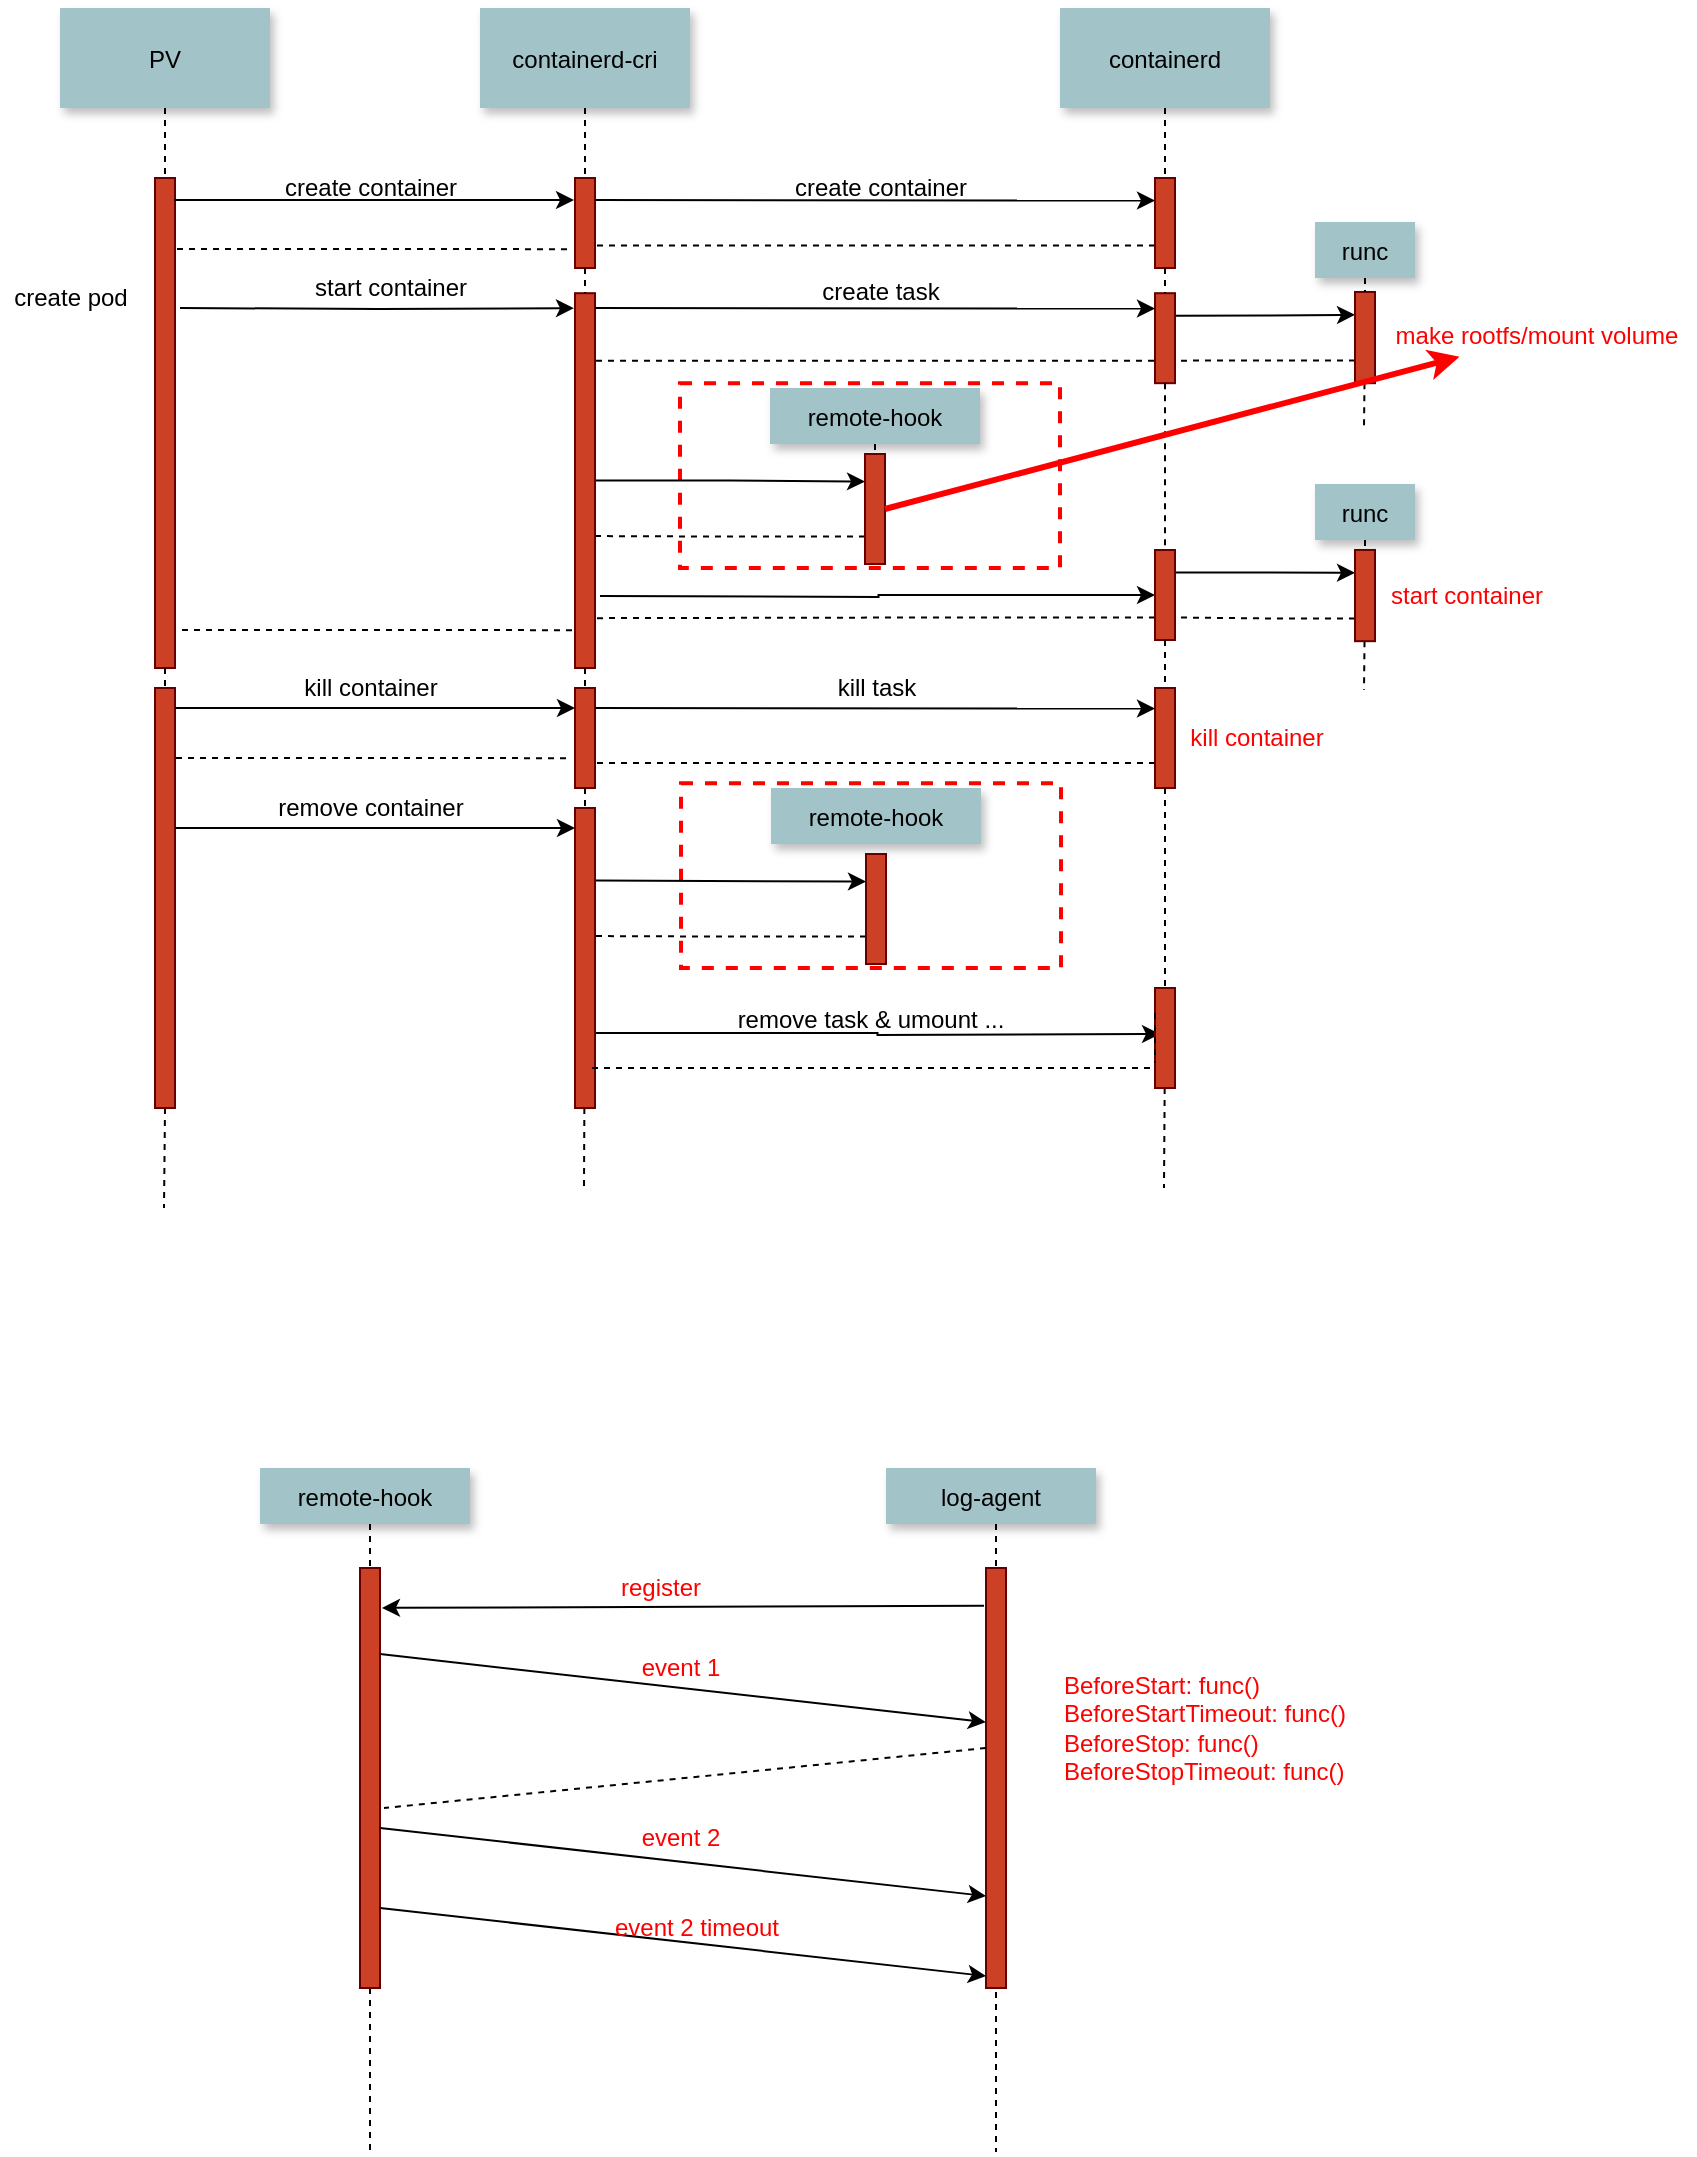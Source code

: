 <mxfile version="21.5.2" type="github">
  <diagram name="Page-1" id="9361dd3d-8414-5efd-6122-117bd74ce7a7">
    <mxGraphModel dx="2442" dy="712" grid="1" gridSize="10" guides="1" tooltips="1" connect="1" arrows="1" fold="1" page="0" pageScale="1.5" pageWidth="826" pageHeight="1169" background="none" math="0" shadow="0">
      <root>
        <mxCell id="0" />
        <mxCell id="1" parent="0" />
        <mxCell id="5K_5IWAIzV8KHntNPYIy-159" value="" style="rounded=0;whiteSpace=wrap;html=1;fontColor=#FF0000;dashed=1;strokeWidth=2;strokeColor=#FF0000;" parent="1" vertex="1">
          <mxGeometry x="-500" y="257.59" width="190" height="92.41" as="geometry" />
        </mxCell>
        <mxCell id="5K_5IWAIzV8KHntNPYIy-89" value="PV" style="shadow=1;fillColor=#A2C4C9;strokeColor=none" parent="1" vertex="1">
          <mxGeometry x="-810" y="70" width="105" height="50" as="geometry" />
        </mxCell>
        <mxCell id="5K_5IWAIzV8KHntNPYIy-90" value="containerd-cri" style="shadow=1;fillColor=#A2C4C9;strokeColor=none" parent="1" vertex="1">
          <mxGeometry x="-600" y="70" width="105" height="50" as="geometry" />
        </mxCell>
        <mxCell id="5K_5IWAIzV8KHntNPYIy-91" value="remote-hook" style="shadow=1;fillColor=#A2C4C9;strokeColor=none" parent="1" vertex="1">
          <mxGeometry x="-455" y="260.0" width="105" height="28" as="geometry" />
        </mxCell>
        <mxCell id="5K_5IWAIzV8KHntNPYIy-93" value="" style="edgeStyle=none;endArrow=none;dashed=1;startArrow=none;" parent="1" source="5K_5IWAIzV8KHntNPYIy-186" edge="1">
          <mxGeometry x="-518.929" y="197.617" width="100" height="100" as="geometry">
            <mxPoint x="-548" y="117.92" as="sourcePoint" />
            <mxPoint x="-548" y="660" as="targetPoint" />
          </mxGeometry>
        </mxCell>
        <mxCell id="5K_5IWAIzV8KHntNPYIy-94" value="" style="edgeStyle=none;endArrow=none;dashed=1;exitX=0.5;exitY=1;exitDx=0;exitDy=0;startArrow=none;" parent="1" source="5K_5IWAIzV8KHntNPYIy-160" edge="1">
          <mxGeometry x="-728.929" y="227.617" width="100" height="100" as="geometry">
            <mxPoint x="-757.555" y="150" as="sourcePoint" />
            <mxPoint x="-758" y="670" as="targetPoint" />
          </mxGeometry>
        </mxCell>
        <mxCell id="5K_5IWAIzV8KHntNPYIy-117" style="edgeStyle=orthogonalEdgeStyle;rounded=0;orthogonalLoop=1;jettySize=auto;html=1;endArrow=classic;endFill=1;entryX=-0.05;entryY=0.04;entryDx=0;entryDy=0;entryPerimeter=0;" parent="1" target="5K_5IWAIzV8KHntNPYIy-115" edge="1">
          <mxGeometry relative="1" as="geometry">
            <mxPoint x="-750" y="220" as="sourcePoint" />
            <mxPoint x="-560" y="220" as="targetPoint" />
          </mxGeometry>
        </mxCell>
        <mxCell id="5K_5IWAIzV8KHntNPYIy-95" value="" style="fillColor=#CC4125;strokeColor=#660000" parent="1" vertex="1">
          <mxGeometry x="-762.5" y="155" width="10" height="245" as="geometry" />
        </mxCell>
        <mxCell id="5K_5IWAIzV8KHntNPYIy-96" value="" style="edgeStyle=none;endArrow=none;dashed=1;exitX=0.5;exitY=1;exitDx=0;exitDy=0;" parent="1" source="5K_5IWAIzV8KHntNPYIy-89" target="5K_5IWAIzV8KHntNPYIy-95" edge="1">
          <mxGeometry x="-728.929" y="227.617" width="100" height="100" as="geometry">
            <mxPoint x="-757.5" y="120" as="sourcePoint" />
            <mxPoint x="-758" y="352.087" as="targetPoint" />
          </mxGeometry>
        </mxCell>
        <mxCell id="5K_5IWAIzV8KHntNPYIy-97" value="create pod" style="text;html=1;align=center;verticalAlign=middle;resizable=0;points=[];autosize=1;strokeColor=none;fillColor=none;" parent="1" vertex="1">
          <mxGeometry x="-840" y="205" width="70" height="20" as="geometry" />
        </mxCell>
        <mxCell id="5K_5IWAIzV8KHntNPYIy-98" value="" style="fillColor=#CC4125;strokeColor=#660000" parent="1" vertex="1">
          <mxGeometry x="-552.5" y="155" width="10" height="45" as="geometry" />
        </mxCell>
        <mxCell id="5K_5IWAIzV8KHntNPYIy-99" value="" style="edgeStyle=none;endArrow=none;dashed=1" parent="1" source="5K_5IWAIzV8KHntNPYIy-90" target="5K_5IWAIzV8KHntNPYIy-98" edge="1">
          <mxGeometry x="-518.929" y="197.617" width="100" height="100" as="geometry">
            <mxPoint x="-547.555" y="120" as="sourcePoint" />
            <mxPoint x="-548" y="322.087" as="targetPoint" />
          </mxGeometry>
        </mxCell>
        <mxCell id="5K_5IWAIzV8KHntNPYIy-135" style="edgeStyle=orthogonalEdgeStyle;rounded=0;orthogonalLoop=1;jettySize=auto;html=1;exitX=0;exitY=0.75;exitDx=0;exitDy=0;entryX=0.95;entryY=0.648;entryDx=0;entryDy=0;entryPerimeter=0;fontColor=#FF0000;endArrow=none;endFill=0;dashed=1;" parent="1" source="5K_5IWAIzV8KHntNPYIy-100" target="5K_5IWAIzV8KHntNPYIy-115" edge="1">
          <mxGeometry relative="1" as="geometry" />
        </mxCell>
        <mxCell id="5K_5IWAIzV8KHntNPYIy-100" value="" style="fillColor=#CC4125;strokeColor=#660000" parent="1" vertex="1">
          <mxGeometry x="-407.5" y="293.0" width="10" height="55" as="geometry" />
        </mxCell>
        <mxCell id="5K_5IWAIzV8KHntNPYIy-101" value="" style="edgeStyle=none;endArrow=none;dashed=1" parent="1" source="5K_5IWAIzV8KHntNPYIy-91" target="5K_5IWAIzV8KHntNPYIy-100" edge="1">
          <mxGeometry x="-373.929" y="367.697" width="100" height="100" as="geometry">
            <mxPoint x="-402.542" y="288.0" as="sourcePoint" />
            <mxPoint x="-403" y="440.0" as="targetPoint" />
          </mxGeometry>
        </mxCell>
        <mxCell id="5K_5IWAIzV8KHntNPYIy-102" value="containerd" style="shadow=1;fillColor=#A2C4C9;strokeColor=none" parent="1" vertex="1">
          <mxGeometry x="-310" y="70" width="105" height="50" as="geometry" />
        </mxCell>
        <mxCell id="5K_5IWAIzV8KHntNPYIy-103" value="" style="edgeStyle=none;endArrow=none;dashed=1;startArrow=none;" parent="1" source="5K_5IWAIzV8KHntNPYIy-190" edge="1">
          <mxGeometry x="-228.929" y="197.617" width="100" height="100" as="geometry">
            <mxPoint x="-258" y="117.92" as="sourcePoint" />
            <mxPoint x="-258" y="660" as="targetPoint" />
          </mxGeometry>
        </mxCell>
        <mxCell id="5K_5IWAIzV8KHntNPYIy-113" style="edgeStyle=orthogonalEdgeStyle;rounded=0;orthogonalLoop=1;jettySize=auto;html=1;exitX=0;exitY=0.75;exitDx=0;exitDy=0;entryX=1;entryY=0.75;entryDx=0;entryDy=0;dashed=1;endArrow=none;endFill=0;" parent="1" source="5K_5IWAIzV8KHntNPYIy-104" target="5K_5IWAIzV8KHntNPYIy-98" edge="1">
          <mxGeometry relative="1" as="geometry" />
        </mxCell>
        <mxCell id="5K_5IWAIzV8KHntNPYIy-104" value="" style="fillColor=#CC4125;strokeColor=#660000" parent="1" vertex="1">
          <mxGeometry x="-262.5" y="155" width="10" height="45" as="geometry" />
        </mxCell>
        <mxCell id="5K_5IWAIzV8KHntNPYIy-105" value="" style="edgeStyle=none;endArrow=none;dashed=1" parent="1" source="5K_5IWAIzV8KHntNPYIy-102" target="5K_5IWAIzV8KHntNPYIy-104" edge="1">
          <mxGeometry x="-228.929" y="197.617" width="100" height="100" as="geometry">
            <mxPoint x="-257.555" y="120" as="sourcePoint" />
            <mxPoint x="-258" y="322.087" as="targetPoint" />
          </mxGeometry>
        </mxCell>
        <mxCell id="5K_5IWAIzV8KHntNPYIy-108" value="" style="endArrow=classic;html=1;rounded=0;exitX=0.85;exitY=0.085;exitDx=0;exitDy=0;exitPerimeter=0;entryX=-0.15;entryY=0.085;entryDx=0;entryDy=0;entryPerimeter=0;" parent="1" edge="1">
          <mxGeometry width="50" height="50" relative="1" as="geometry">
            <mxPoint x="-753" y="166.05" as="sourcePoint" />
            <mxPoint x="-553" y="166.05" as="targetPoint" />
          </mxGeometry>
        </mxCell>
        <mxCell id="5K_5IWAIzV8KHntNPYIy-111" value="" style="endArrow=classic;html=1;rounded=0;exitX=0.85;exitY=0.085;exitDx=0;exitDy=0;exitPerimeter=0;entryX=0;entryY=0.25;entryDx=0;entryDy=0;" parent="1" target="5K_5IWAIzV8KHntNPYIy-104" edge="1">
          <mxGeometry width="50" height="50" relative="1" as="geometry">
            <mxPoint x="-542.5" y="166.0" as="sourcePoint" />
            <mxPoint x="-342.5" y="166.0" as="targetPoint" />
          </mxGeometry>
        </mxCell>
        <mxCell id="5K_5IWAIzV8KHntNPYIy-112" value="create container" style="text;html=1;align=center;verticalAlign=middle;resizable=0;points=[];autosize=1;strokeColor=none;fillColor=none;" parent="1" vertex="1">
          <mxGeometry x="-450" y="150" width="100" height="20" as="geometry" />
        </mxCell>
        <mxCell id="5K_5IWAIzV8KHntNPYIy-134" style="edgeStyle=orthogonalEdgeStyle;rounded=0;orthogonalLoop=1;jettySize=auto;html=1;exitX=1;exitY=0.5;exitDx=0;exitDy=0;entryX=0;entryY=0.25;entryDx=0;entryDy=0;fontColor=#FF0000;endArrow=classic;endFill=1;" parent="1" source="5K_5IWAIzV8KHntNPYIy-115" target="5K_5IWAIzV8KHntNPYIy-100" edge="1">
          <mxGeometry relative="1" as="geometry" />
        </mxCell>
        <mxCell id="5K_5IWAIzV8KHntNPYIy-146" style="edgeStyle=orthogonalEdgeStyle;rounded=0;orthogonalLoop=1;jettySize=auto;html=1;entryX=0;entryY=0.5;entryDx=0;entryDy=0;fontColor=#FF0000;endArrow=classic;endFill=1;" parent="1" target="5K_5IWAIzV8KHntNPYIy-136" edge="1">
          <mxGeometry relative="1" as="geometry">
            <mxPoint x="-540" y="364" as="sourcePoint" />
          </mxGeometry>
        </mxCell>
        <mxCell id="5K_5IWAIzV8KHntNPYIy-115" value="" style="fillColor=#CC4125;strokeColor=#660000" parent="1" vertex="1">
          <mxGeometry x="-552.5" y="212.59" width="10" height="187.41" as="geometry" />
        </mxCell>
        <mxCell id="5K_5IWAIzV8KHntNPYIy-116" value="" style="edgeStyle=none;endArrow=none;dashed=1;startArrow=none;" parent="1" source="5K_5IWAIzV8KHntNPYIy-98" target="5K_5IWAIzV8KHntNPYIy-115" edge="1">
          <mxGeometry x="-518.929" y="197.617" width="100" height="100" as="geometry">
            <mxPoint x="-547.562" y="200" as="sourcePoint" />
            <mxPoint x="-548" y="360" as="targetPoint" />
          </mxGeometry>
        </mxCell>
        <mxCell id="5K_5IWAIzV8KHntNPYIy-118" value="start container" style="text;html=1;align=center;verticalAlign=middle;resizable=0;points=[];autosize=1;strokeColor=none;fillColor=none;" parent="1" vertex="1">
          <mxGeometry x="-690" y="200" width="90" height="20" as="geometry" />
        </mxCell>
        <mxCell id="5K_5IWAIzV8KHntNPYIy-130" style="edgeStyle=orthogonalEdgeStyle;rounded=0;orthogonalLoop=1;jettySize=auto;html=1;exitX=1;exitY=0.25;exitDx=0;exitDy=0;entryX=0;entryY=0.25;entryDx=0;entryDy=0;endArrow=classic;endFill=1;" parent="1" source="5K_5IWAIzV8KHntNPYIy-119" target="5K_5IWAIzV8KHntNPYIy-128" edge="1">
          <mxGeometry relative="1" as="geometry" />
        </mxCell>
        <mxCell id="5K_5IWAIzV8KHntNPYIy-119" value="" style="fillColor=#CC4125;strokeColor=#660000" parent="1" vertex="1">
          <mxGeometry x="-262.5" y="212.59" width="10" height="45" as="geometry" />
        </mxCell>
        <mxCell id="5K_5IWAIzV8KHntNPYIy-120" value="" style="edgeStyle=none;endArrow=none;dashed=1;startArrow=none;" parent="1" source="5K_5IWAIzV8KHntNPYIy-104" target="5K_5IWAIzV8KHntNPYIy-119" edge="1">
          <mxGeometry x="-228.929" y="197.617" width="100" height="100" as="geometry">
            <mxPoint x="-257.562" y="200" as="sourcePoint" />
            <mxPoint x="-258" y="360" as="targetPoint" />
          </mxGeometry>
        </mxCell>
        <mxCell id="5K_5IWAIzV8KHntNPYIy-121" value="create container" style="text;html=1;align=center;verticalAlign=middle;resizable=0;points=[];autosize=1;strokeColor=none;fillColor=none;" parent="1" vertex="1">
          <mxGeometry x="-705" y="150" width="100" height="20" as="geometry" />
        </mxCell>
        <mxCell id="5K_5IWAIzV8KHntNPYIy-123" value="" style="endArrow=classic;html=1;rounded=0;exitX=0.85;exitY=0.085;exitDx=0;exitDy=0;exitPerimeter=0;entryX=0;entryY=0.25;entryDx=0;entryDy=0;" parent="1" edge="1">
          <mxGeometry width="50" height="50" relative="1" as="geometry">
            <mxPoint x="-542.5" y="220" as="sourcePoint" />
            <mxPoint x="-262.5" y="220.25" as="targetPoint" />
          </mxGeometry>
        </mxCell>
        <mxCell id="5K_5IWAIzV8KHntNPYIy-124" value="create task" style="text;html=1;align=center;verticalAlign=middle;resizable=0;points=[];autosize=1;strokeColor=none;fillColor=none;" parent="1" vertex="1">
          <mxGeometry x="-435" y="202" width="70" height="20" as="geometry" />
        </mxCell>
        <mxCell id="5K_5IWAIzV8KHntNPYIy-126" value="runc" style="shadow=1;fillColor=#A2C4C9;strokeColor=none" parent="1" vertex="1">
          <mxGeometry x="-182.5" y="177" width="50" height="28" as="geometry" />
        </mxCell>
        <mxCell id="5K_5IWAIzV8KHntNPYIy-127" value="" style="edgeStyle=none;endArrow=none;dashed=1;startArrow=none;" parent="1" source="5K_5IWAIzV8KHntNPYIy-128" edge="1">
          <mxGeometry x="-128.929" y="283.997" width="100" height="100" as="geometry">
            <mxPoint x="-158" y="204.3" as="sourcePoint" />
            <mxPoint x="-158" y="280" as="targetPoint" />
          </mxGeometry>
        </mxCell>
        <mxCell id="5K_5IWAIzV8KHntNPYIy-131" style="edgeStyle=orthogonalEdgeStyle;rounded=0;orthogonalLoop=1;jettySize=auto;html=1;exitX=0;exitY=0.75;exitDx=0;exitDy=0;entryX=1;entryY=0.75;entryDx=0;entryDy=0;endArrow=none;endFill=0;dashed=1;" parent="1" source="5K_5IWAIzV8KHntNPYIy-128" target="5K_5IWAIzV8KHntNPYIy-119" edge="1">
          <mxGeometry relative="1" as="geometry" />
        </mxCell>
        <mxCell id="5K_5IWAIzV8KHntNPYIy-128" value="" style="fillColor=#CC4125;strokeColor=#660000" parent="1" vertex="1">
          <mxGeometry x="-162.5" y="211.98" width="10" height="45.61" as="geometry" />
        </mxCell>
        <mxCell id="5K_5IWAIzV8KHntNPYIy-129" value="" style="edgeStyle=none;endArrow=none;dashed=1" parent="1" source="5K_5IWAIzV8KHntNPYIy-126" target="5K_5IWAIzV8KHntNPYIy-128" edge="1">
          <mxGeometry x="-128.929" y="283.997" width="100" height="100" as="geometry">
            <mxPoint x="-157.542" y="204.3" as="sourcePoint" />
            <mxPoint x="-158" y="356.3" as="targetPoint" />
          </mxGeometry>
        </mxCell>
        <mxCell id="5K_5IWAIzV8KHntNPYIy-132" value="make rootfs/mount volume" style="text;html=1;align=center;verticalAlign=middle;resizable=0;points=[];autosize=1;strokeColor=none;fillColor=none;fontColor=#FF0000;" parent="1" vertex="1">
          <mxGeometry x="-152.5" y="224.39" width="160" height="20" as="geometry" />
        </mxCell>
        <mxCell id="5K_5IWAIzV8KHntNPYIy-133" style="edgeStyle=orthogonalEdgeStyle;rounded=0;orthogonalLoop=1;jettySize=auto;html=1;exitX=0;exitY=0.75;exitDx=0;exitDy=0;entryX=1;entryY=0.75;entryDx=0;entryDy=0;dashed=1;endArrow=none;endFill=0;" parent="1" edge="1">
          <mxGeometry relative="1" as="geometry">
            <mxPoint x="-263" y="246.39" as="sourcePoint" />
            <mxPoint x="-543" y="246.39" as="targetPoint" />
          </mxGeometry>
        </mxCell>
        <mxCell id="5K_5IWAIzV8KHntNPYIy-153" style="edgeStyle=orthogonalEdgeStyle;rounded=0;orthogonalLoop=1;jettySize=auto;html=1;exitX=1;exitY=0.25;exitDx=0;exitDy=0;entryX=0;entryY=0.25;entryDx=0;entryDy=0;fontColor=#FF0000;endArrow=classic;endFill=1;" parent="1" source="5K_5IWAIzV8KHntNPYIy-136" target="5K_5IWAIzV8KHntNPYIy-149" edge="1">
          <mxGeometry relative="1" as="geometry" />
        </mxCell>
        <mxCell id="5K_5IWAIzV8KHntNPYIy-155" style="edgeStyle=orthogonalEdgeStyle;rounded=0;orthogonalLoop=1;jettySize=auto;html=1;exitX=0;exitY=0.75;exitDx=0;exitDy=0;entryX=0.95;entryY=0.867;entryDx=0;entryDy=0;entryPerimeter=0;dashed=1;fontColor=#FF0000;endArrow=none;endFill=0;" parent="1" source="5K_5IWAIzV8KHntNPYIy-136" target="5K_5IWAIzV8KHntNPYIy-115" edge="1">
          <mxGeometry relative="1" as="geometry" />
        </mxCell>
        <mxCell id="5K_5IWAIzV8KHntNPYIy-136" value="" style="fillColor=#CC4125;strokeColor=#660000" parent="1" vertex="1">
          <mxGeometry x="-262.5" y="341" width="10" height="45" as="geometry" />
        </mxCell>
        <mxCell id="5K_5IWAIzV8KHntNPYIy-145" value="" style="edgeStyle=none;endArrow=none;dashed=1;startArrow=none;" parent="1" source="5K_5IWAIzV8KHntNPYIy-119" target="5K_5IWAIzV8KHntNPYIy-136" edge="1">
          <mxGeometry x="-228.929" y="197.617" width="100" height="100" as="geometry">
            <mxPoint x="-257.561" y="257.59" as="sourcePoint" />
            <mxPoint x="-258" y="420" as="targetPoint" />
          </mxGeometry>
        </mxCell>
        <mxCell id="5K_5IWAIzV8KHntNPYIy-147" value="runc" style="shadow=1;fillColor=#A2C4C9;strokeColor=none" parent="1" vertex="1">
          <mxGeometry x="-182.5" y="308" width="50" height="28" as="geometry" />
        </mxCell>
        <mxCell id="5K_5IWAIzV8KHntNPYIy-148" value="" style="edgeStyle=none;endArrow=none;dashed=1;startArrow=none;" parent="1" source="5K_5IWAIzV8KHntNPYIy-149" edge="1">
          <mxGeometry x="-128.929" y="414.997" width="100" height="100" as="geometry">
            <mxPoint x="-158" y="335.3" as="sourcePoint" />
            <mxPoint x="-158" y="411" as="targetPoint" />
          </mxGeometry>
        </mxCell>
        <mxCell id="5K_5IWAIzV8KHntNPYIy-154" style="edgeStyle=orthogonalEdgeStyle;rounded=0;orthogonalLoop=1;jettySize=auto;html=1;exitX=0;exitY=0.75;exitDx=0;exitDy=0;entryX=1;entryY=0.75;entryDx=0;entryDy=0;fontColor=#FF0000;endArrow=none;endFill=0;dashed=1;" parent="1" source="5K_5IWAIzV8KHntNPYIy-149" target="5K_5IWAIzV8KHntNPYIy-136" edge="1">
          <mxGeometry relative="1" as="geometry" />
        </mxCell>
        <mxCell id="5K_5IWAIzV8KHntNPYIy-149" value="" style="fillColor=#CC4125;strokeColor=#660000" parent="1" vertex="1">
          <mxGeometry x="-162.5" y="340.98" width="10" height="45.61" as="geometry" />
        </mxCell>
        <mxCell id="5K_5IWAIzV8KHntNPYIy-150" value="" style="edgeStyle=none;endArrow=none;dashed=1" parent="1" source="5K_5IWAIzV8KHntNPYIy-147" target="5K_5IWAIzV8KHntNPYIy-149" edge="1">
          <mxGeometry x="-128.929" y="414.997" width="100" height="100" as="geometry">
            <mxPoint x="-157.542" y="335.3" as="sourcePoint" />
            <mxPoint x="-158" y="487.3" as="targetPoint" />
          </mxGeometry>
        </mxCell>
        <mxCell id="5K_5IWAIzV8KHntNPYIy-151" value="start container" style="text;html=1;align=center;verticalAlign=middle;resizable=0;points=[];autosize=1;strokeColor=none;fillColor=none;fontColor=#FF0000;" parent="1" vertex="1">
          <mxGeometry x="-152.5" y="353.5" width="90" height="20" as="geometry" />
        </mxCell>
        <mxCell id="5K_5IWAIzV8KHntNPYIy-156" value="" style="endArrow=none;html=1;rounded=0;dashed=1;fontColor=#FF0000;exitX=-0.15;exitY=0.899;exitDx=0;exitDy=0;exitPerimeter=0;endFill=0;" parent="1" source="5K_5IWAIzV8KHntNPYIy-115" edge="1">
          <mxGeometry width="50" height="50" relative="1" as="geometry">
            <mxPoint x="-450" y="400" as="sourcePoint" />
            <mxPoint x="-750" y="381" as="targetPoint" />
          </mxGeometry>
        </mxCell>
        <mxCell id="5K_5IWAIzV8KHntNPYIy-157" value="" style="endArrow=none;html=1;rounded=0;dashed=1;fontColor=#FF0000;exitX=-0.15;exitY=0.899;exitDx=0;exitDy=0;exitPerimeter=0;endFill=0;" parent="1" edge="1">
          <mxGeometry width="50" height="50" relative="1" as="geometry">
            <mxPoint x="-556.5" y="190.572" as="sourcePoint" />
            <mxPoint x="-752.5" y="190.5" as="targetPoint" />
          </mxGeometry>
        </mxCell>
        <mxCell id="5K_5IWAIzV8KHntNPYIy-158" value="" style="endArrow=classic;html=1;rounded=0;fontColor=#FF0000;exitX=1;exitY=0.5;exitDx=0;exitDy=0;strokeWidth=3;strokeColor=#FF0000;" parent="1" source="5K_5IWAIzV8KHntNPYIy-100" target="5K_5IWAIzV8KHntNPYIy-132" edge="1">
          <mxGeometry width="50" height="50" relative="1" as="geometry">
            <mxPoint x="-480" y="410" as="sourcePoint" />
            <mxPoint x="-430" y="360" as="targetPoint" />
          </mxGeometry>
        </mxCell>
        <mxCell id="5K_5IWAIzV8KHntNPYIy-160" value="" style="fillColor=#CC4125;strokeColor=#660000" parent="1" vertex="1">
          <mxGeometry x="-762.5" y="410" width="10" height="210" as="geometry" />
        </mxCell>
        <mxCell id="5K_5IWAIzV8KHntNPYIy-161" value="" style="edgeStyle=none;endArrow=none;dashed=1;exitX=0.5;exitY=1;exitDx=0;exitDy=0;startArrow=none;" parent="1" source="5K_5IWAIzV8KHntNPYIy-95" target="5K_5IWAIzV8KHntNPYIy-160" edge="1">
          <mxGeometry x="-728.929" y="227.617" width="100" height="100" as="geometry">
            <mxPoint x="-757.5" y="400" as="sourcePoint" />
            <mxPoint x="-758" y="670" as="targetPoint" />
          </mxGeometry>
        </mxCell>
        <mxCell id="5K_5IWAIzV8KHntNPYIy-162" value="" style="fillColor=#CC4125;strokeColor=#660000" parent="1" vertex="1">
          <mxGeometry x="-552.5" y="410" width="10" height="50" as="geometry" />
        </mxCell>
        <mxCell id="5K_5IWAIzV8KHntNPYIy-163" value="" style="edgeStyle=none;endArrow=none;dashed=1;startArrow=none;" parent="1" source="5K_5IWAIzV8KHntNPYIy-115" target="5K_5IWAIzV8KHntNPYIy-162" edge="1">
          <mxGeometry x="-518.929" y="197.617" width="100" height="100" as="geometry">
            <mxPoint x="-547.671" y="400" as="sourcePoint" />
            <mxPoint x="-548" y="580" as="targetPoint" />
          </mxGeometry>
        </mxCell>
        <mxCell id="5K_5IWAIzV8KHntNPYIy-166" value="" style="endArrow=classic;html=1;rounded=0;exitX=0.85;exitY=0.085;exitDx=0;exitDy=0;exitPerimeter=0;entryX=-0.15;entryY=0.085;entryDx=0;entryDy=0;entryPerimeter=0;" parent="1" edge="1">
          <mxGeometry width="50" height="50" relative="1" as="geometry">
            <mxPoint x="-752.5" y="420.0" as="sourcePoint" />
            <mxPoint x="-552.5" y="420.0" as="targetPoint" />
          </mxGeometry>
        </mxCell>
        <mxCell id="5K_5IWAIzV8KHntNPYIy-167" value="kill container" style="text;html=1;align=center;verticalAlign=middle;resizable=0;points=[];autosize=1;strokeColor=none;fillColor=none;" parent="1" vertex="1">
          <mxGeometry x="-695" y="400" width="80" height="20" as="geometry" />
        </mxCell>
        <mxCell id="5K_5IWAIzV8KHntNPYIy-184" style="edgeStyle=orthogonalEdgeStyle;rounded=0;orthogonalLoop=1;jettySize=auto;html=1;exitX=0;exitY=0.75;exitDx=0;exitDy=0;entryX=1;entryY=0.75;entryDx=0;entryDy=0;fontColor=#FF0000;endArrow=none;endFill=0;strokeColor=#000000;strokeWidth=1;dashed=1;" parent="1" source="5K_5IWAIzV8KHntNPYIy-168" target="5K_5IWAIzV8KHntNPYIy-162" edge="1">
          <mxGeometry relative="1" as="geometry" />
        </mxCell>
        <mxCell id="5K_5IWAIzV8KHntNPYIy-168" value="" style="fillColor=#CC4125;strokeColor=#660000" parent="1" vertex="1">
          <mxGeometry x="-262.5" y="410" width="10" height="50" as="geometry" />
        </mxCell>
        <mxCell id="5K_5IWAIzV8KHntNPYIy-169" value="" style="edgeStyle=none;endArrow=none;dashed=1;startArrow=none;" parent="1" source="5K_5IWAIzV8KHntNPYIy-136" target="5K_5IWAIzV8KHntNPYIy-168" edge="1">
          <mxGeometry x="-228.929" y="197.617" width="100" height="100" as="geometry">
            <mxPoint x="-257.538" y="386" as="sourcePoint" />
            <mxPoint x="-258" y="660" as="targetPoint" />
          </mxGeometry>
        </mxCell>
        <mxCell id="5K_5IWAIzV8KHntNPYIy-171" value="" style="endArrow=classic;html=1;rounded=0;exitX=0.85;exitY=0.085;exitDx=0;exitDy=0;exitPerimeter=0;entryX=0;entryY=0.25;entryDx=0;entryDy=0;" parent="1" edge="1">
          <mxGeometry width="50" height="50" relative="1" as="geometry">
            <mxPoint x="-542.5" y="420" as="sourcePoint" />
            <mxPoint x="-262.5" y="420.25" as="targetPoint" />
          </mxGeometry>
        </mxCell>
        <mxCell id="5K_5IWAIzV8KHntNPYIy-172" value="kill task" style="text;html=1;align=center;verticalAlign=middle;resizable=0;points=[];autosize=1;strokeColor=none;fillColor=none;" parent="1" vertex="1">
          <mxGeometry x="-427.5" y="400" width="50" height="20" as="geometry" />
        </mxCell>
        <mxCell id="5K_5IWAIzV8KHntNPYIy-183" value="kill container" style="text;html=1;align=center;verticalAlign=middle;resizable=0;points=[];autosize=1;strokeColor=none;fillColor=none;fontColor=#FF0000;" parent="1" vertex="1">
          <mxGeometry x="-252.5" y="425" width="80" height="20" as="geometry" />
        </mxCell>
        <mxCell id="5K_5IWAIzV8KHntNPYIy-185" value="" style="endArrow=none;html=1;rounded=0;dashed=1;fontColor=#FF0000;exitX=-0.15;exitY=0.899;exitDx=0;exitDy=0;exitPerimeter=0;endFill=0;" parent="1" edge="1">
          <mxGeometry width="50" height="50" relative="1" as="geometry">
            <mxPoint x="-557" y="445.072" as="sourcePoint" />
            <mxPoint x="-753" y="445" as="targetPoint" />
          </mxGeometry>
        </mxCell>
        <mxCell id="5K_5IWAIzV8KHntNPYIy-198" style="edgeStyle=orthogonalEdgeStyle;rounded=0;orthogonalLoop=1;jettySize=auto;html=1;exitX=1;exitY=0.75;exitDx=0;exitDy=0;fontColor=#FF0000;endArrow=classic;endFill=1;strokeColor=#000000;strokeWidth=1;" parent="1" source="5K_5IWAIzV8KHntNPYIy-186" edge="1">
          <mxGeometry relative="1" as="geometry">
            <mxPoint x="-260" y="583" as="targetPoint" />
          </mxGeometry>
        </mxCell>
        <mxCell id="5K_5IWAIzV8KHntNPYIy-186" value="" style="fillColor=#CC4125;strokeColor=#660000" parent="1" vertex="1">
          <mxGeometry x="-552.5" y="470" width="10" height="150" as="geometry" />
        </mxCell>
        <mxCell id="5K_5IWAIzV8KHntNPYIy-187" value="" style="edgeStyle=none;endArrow=none;dashed=1;startArrow=none;" parent="1" source="5K_5IWAIzV8KHntNPYIy-162" target="5K_5IWAIzV8KHntNPYIy-186" edge="1">
          <mxGeometry x="-518.929" y="197.617" width="100" height="100" as="geometry">
            <mxPoint x="-547.556" y="460" as="sourcePoint" />
            <mxPoint x="-548" y="660" as="targetPoint" />
          </mxGeometry>
        </mxCell>
        <mxCell id="5K_5IWAIzV8KHntNPYIy-188" value="" style="endArrow=classic;html=1;rounded=0;exitX=0.85;exitY=0.085;exitDx=0;exitDy=0;exitPerimeter=0;entryX=-0.15;entryY=0.085;entryDx=0;entryDy=0;entryPerimeter=0;" parent="1" edge="1">
          <mxGeometry width="50" height="50" relative="1" as="geometry">
            <mxPoint x="-752.5" y="480" as="sourcePoint" />
            <mxPoint x="-552.5" y="480" as="targetPoint" />
          </mxGeometry>
        </mxCell>
        <mxCell id="5K_5IWAIzV8KHntNPYIy-189" value="remove container" style="text;html=1;align=center;verticalAlign=middle;resizable=0;points=[];autosize=1;strokeColor=none;fillColor=none;" parent="1" vertex="1">
          <mxGeometry x="-710" y="460" width="110" height="20" as="geometry" />
        </mxCell>
        <mxCell id="5K_5IWAIzV8KHntNPYIy-190" value="" style="fillColor=#CC4125;strokeColor=#660000" parent="1" vertex="1">
          <mxGeometry x="-262.5" y="560" width="10" height="50" as="geometry" />
        </mxCell>
        <mxCell id="5K_5IWAIzV8KHntNPYIy-191" value="" style="edgeStyle=none;endArrow=none;dashed=1;startArrow=none;" parent="1" source="5K_5IWAIzV8KHntNPYIy-168" target="5K_5IWAIzV8KHntNPYIy-190" edge="1">
          <mxGeometry x="-228.929" y="197.617" width="100" height="100" as="geometry">
            <mxPoint x="-257.556" y="460" as="sourcePoint" />
            <mxPoint x="-258" y="660" as="targetPoint" />
          </mxGeometry>
        </mxCell>
        <mxCell id="5K_5IWAIzV8KHntNPYIy-192" value="" style="rounded=0;whiteSpace=wrap;html=1;fontColor=#FF0000;dashed=1;strokeWidth=2;strokeColor=#FF0000;" parent="1" vertex="1">
          <mxGeometry x="-499.5" y="457.59" width="190" height="92.41" as="geometry" />
        </mxCell>
        <mxCell id="5K_5IWAIzV8KHntNPYIy-193" value="remote-hook" style="shadow=1;fillColor=#A2C4C9;strokeColor=none" parent="1" vertex="1">
          <mxGeometry x="-454.5" y="460.0" width="105" height="28" as="geometry" />
        </mxCell>
        <mxCell id="5K_5IWAIzV8KHntNPYIy-194" style="edgeStyle=orthogonalEdgeStyle;rounded=0;orthogonalLoop=1;jettySize=auto;html=1;exitX=0;exitY=0.75;exitDx=0;exitDy=0;entryX=0.95;entryY=0.648;entryDx=0;entryDy=0;entryPerimeter=0;fontColor=#FF0000;endArrow=none;endFill=0;dashed=1;" parent="1" source="5K_5IWAIzV8KHntNPYIy-195" edge="1">
          <mxGeometry relative="1" as="geometry">
            <mxPoint x="-542.5" y="534.032" as="targetPoint" />
          </mxGeometry>
        </mxCell>
        <mxCell id="5K_5IWAIzV8KHntNPYIy-195" value="" style="fillColor=#CC4125;strokeColor=#660000" parent="1" vertex="1">
          <mxGeometry x="-407" y="493.0" width="10" height="55" as="geometry" />
        </mxCell>
        <mxCell id="5K_5IWAIzV8KHntNPYIy-196" style="edgeStyle=orthogonalEdgeStyle;rounded=0;orthogonalLoop=1;jettySize=auto;html=1;exitX=1;exitY=0.5;exitDx=0;exitDy=0;entryX=0;entryY=0.25;entryDx=0;entryDy=0;fontColor=#FF0000;endArrow=classic;endFill=1;" parent="1" target="5K_5IWAIzV8KHntNPYIy-195" edge="1">
          <mxGeometry relative="1" as="geometry">
            <mxPoint x="-542" y="506.295" as="sourcePoint" />
          </mxGeometry>
        </mxCell>
        <mxCell id="5K_5IWAIzV8KHntNPYIy-197" style="edgeStyle=orthogonalEdgeStyle;rounded=0;orthogonalLoop=1;jettySize=auto;html=1;exitX=0;exitY=0.25;exitDx=0;exitDy=0;entryX=0;entryY=0.75;entryDx=0;entryDy=0;dashed=1;fontColor=#FF0000;endArrow=none;endFill=0;strokeColor=#000000;strokeWidth=1;" parent="1" source="5K_5IWAIzV8KHntNPYIy-190" target="5K_5IWAIzV8KHntNPYIy-190" edge="1">
          <mxGeometry relative="1" as="geometry" />
        </mxCell>
        <mxCell id="5K_5IWAIzV8KHntNPYIy-199" style="edgeStyle=orthogonalEdgeStyle;rounded=0;orthogonalLoop=1;jettySize=auto;html=1;exitX=0;exitY=0.75;exitDx=0;exitDy=0;entryX=1;entryY=0.75;entryDx=0;entryDy=0;fontColor=#FF0000;endArrow=none;endFill=0;strokeColor=#000000;strokeWidth=1;dashed=1;" parent="1" edge="1">
          <mxGeometry relative="1" as="geometry">
            <mxPoint x="-265" y="600" as="sourcePoint" />
            <mxPoint x="-545" y="600" as="targetPoint" />
          </mxGeometry>
        </mxCell>
        <mxCell id="5K_5IWAIzV8KHntNPYIy-200" value="remove task &amp;amp; umount ..." style="text;html=1;align=center;verticalAlign=middle;resizable=0;points=[];autosize=1;strokeColor=none;fillColor=none;" parent="1" vertex="1">
          <mxGeometry x="-480" y="566" width="150" height="20" as="geometry" />
        </mxCell>
        <mxCell id="5K_5IWAIzV8KHntNPYIy-201" value="remote-hook" style="shadow=1;fillColor=#A2C4C9;strokeColor=none" parent="1" vertex="1">
          <mxGeometry x="-710" y="800" width="105" height="28" as="geometry" />
        </mxCell>
        <mxCell id="5K_5IWAIzV8KHntNPYIy-202" value="" style="edgeStyle=none;endArrow=none;dashed=1;exitX=0.5;exitY=1;exitDx=0;exitDy=0;startArrow=none;" parent="1" source="5K_5IWAIzV8KHntNPYIy-205" edge="1">
          <mxGeometry x="-626.429" y="435.617" width="100" height="100" as="geometry">
            <mxPoint x="-655" y="828" as="sourcePoint" />
            <mxPoint x="-655" y="1142" as="targetPoint" />
          </mxGeometry>
        </mxCell>
        <mxCell id="5K_5IWAIzV8KHntNPYIy-203" value="log-agent" style="shadow=1;fillColor=#A2C4C9;strokeColor=none" parent="1" vertex="1">
          <mxGeometry x="-397" y="800" width="105" height="28" as="geometry" />
        </mxCell>
        <mxCell id="5K_5IWAIzV8KHntNPYIy-204" value="" style="edgeStyle=none;endArrow=none;dashed=1;exitX=0.5;exitY=1;exitDx=0;exitDy=0;startArrow=none;" parent="1" edge="1">
          <mxGeometry x="-313.429" y="435.617" width="100" height="100" as="geometry">
            <mxPoint x="-342" y="828" as="sourcePoint" />
            <mxPoint x="-342" y="1142" as="targetPoint" />
          </mxGeometry>
        </mxCell>
        <mxCell id="5K_5IWAIzV8KHntNPYIy-205" value="" style="fillColor=#CC4125;strokeColor=#660000" parent="1" vertex="1">
          <mxGeometry x="-660" y="850" width="10" height="210" as="geometry" />
        </mxCell>
        <mxCell id="5K_5IWAIzV8KHntNPYIy-206" value="" style="edgeStyle=none;endArrow=none;dashed=1;exitX=0.5;exitY=1;exitDx=0;exitDy=0;startArrow=none;" parent="1" target="5K_5IWAIzV8KHntNPYIy-205" edge="1">
          <mxGeometry x="-626.429" y="435.617" width="100" height="100" as="geometry">
            <mxPoint x="-655" y="828" as="sourcePoint" />
            <mxPoint x="-655" y="1142" as="targetPoint" />
          </mxGeometry>
        </mxCell>
        <mxCell id="5K_5IWAIzV8KHntNPYIy-207" value="" style="fillColor=#CC4125;strokeColor=#660000" parent="1" vertex="1">
          <mxGeometry x="-347" y="850" width="10" height="210" as="geometry" />
        </mxCell>
        <mxCell id="5K_5IWAIzV8KHntNPYIy-209" value="" style="endArrow=classic;html=1;rounded=0;fontColor=#FF0000;strokeColor=#000000;strokeWidth=1;exitX=-0.1;exitY=0.09;exitDx=0;exitDy=0;exitPerimeter=0;entryX=1.1;entryY=0.095;entryDx=0;entryDy=0;entryPerimeter=0;" parent="1" source="5K_5IWAIzV8KHntNPYIy-207" target="5K_5IWAIzV8KHntNPYIy-205" edge="1">
          <mxGeometry width="50" height="50" relative="1" as="geometry">
            <mxPoint x="-480" y="910" as="sourcePoint" />
            <mxPoint x="-430" y="860" as="targetPoint" />
          </mxGeometry>
        </mxCell>
        <mxCell id="5K_5IWAIzV8KHntNPYIy-210" value="register" style="text;html=1;align=center;verticalAlign=middle;resizable=0;points=[];autosize=1;strokeColor=none;fillColor=none;fontColor=#FF0000;" parent="1" vertex="1">
          <mxGeometry x="-540" y="850" width="60" height="20" as="geometry" />
        </mxCell>
        <mxCell id="5K_5IWAIzV8KHntNPYIy-211" value="" style="endArrow=classic;html=1;rounded=0;fontColor=#FF0000;strokeColor=#000000;strokeWidth=1;exitX=1;exitY=0.205;exitDx=0;exitDy=0;exitPerimeter=0;entryX=0;entryY=0.367;entryDx=0;entryDy=0;entryPerimeter=0;" parent="1" source="5K_5IWAIzV8KHntNPYIy-205" target="5K_5IWAIzV8KHntNPYIy-207" edge="1">
          <mxGeometry width="50" height="50" relative="1" as="geometry">
            <mxPoint x="-480" y="950" as="sourcePoint" />
            <mxPoint x="-430" y="900" as="targetPoint" />
          </mxGeometry>
        </mxCell>
        <mxCell id="5K_5IWAIzV8KHntNPYIy-212" value="event 1" style="text;html=1;align=center;verticalAlign=middle;resizable=0;points=[];autosize=1;strokeColor=none;fillColor=none;fontColor=#FF0000;" parent="1" vertex="1">
          <mxGeometry x="-525" y="890" width="50" height="20" as="geometry" />
        </mxCell>
        <mxCell id="5K_5IWAIzV8KHntNPYIy-215" value="" style="endArrow=none;html=1;rounded=0;fontColor=#FF0000;strokeColor=#000000;strokeWidth=1;exitX=-0.1;exitY=0.09;exitDx=0;exitDy=0;exitPerimeter=0;dashed=1;endFill=0;" parent="1" edge="1">
          <mxGeometry width="50" height="50" relative="1" as="geometry">
            <mxPoint x="-347" y="940.0" as="sourcePoint" />
            <mxPoint x="-648" y="970" as="targetPoint" />
          </mxGeometry>
        </mxCell>
        <mxCell id="5K_5IWAIzV8KHntNPYIy-218" value="" style="endArrow=classic;html=1;rounded=0;fontColor=#FF0000;strokeColor=#000000;strokeWidth=1;exitX=1;exitY=0.205;exitDx=0;exitDy=0;exitPerimeter=0;entryX=0;entryY=0.367;entryDx=0;entryDy=0;entryPerimeter=0;" parent="1" edge="1">
          <mxGeometry width="50" height="50" relative="1" as="geometry">
            <mxPoint x="-650" y="980" as="sourcePoint" />
            <mxPoint x="-347" y="1014.02" as="targetPoint" />
          </mxGeometry>
        </mxCell>
        <mxCell id="5K_5IWAIzV8KHntNPYIy-219" value="event 2" style="text;html=1;align=center;verticalAlign=middle;resizable=0;points=[];autosize=1;strokeColor=none;fillColor=none;fontColor=#FF0000;" parent="1" vertex="1">
          <mxGeometry x="-525" y="975" width="50" height="20" as="geometry" />
        </mxCell>
        <mxCell id="5K_5IWAIzV8KHntNPYIy-221" value="" style="endArrow=classic;html=1;rounded=0;fontColor=#FF0000;strokeColor=#000000;strokeWidth=1;exitX=1;exitY=0.205;exitDx=0;exitDy=0;exitPerimeter=0;entryX=0;entryY=0.367;entryDx=0;entryDy=0;entryPerimeter=0;" parent="1" edge="1">
          <mxGeometry width="50" height="50" relative="1" as="geometry">
            <mxPoint x="-650" y="1020" as="sourcePoint" />
            <mxPoint x="-347" y="1054.02" as="targetPoint" />
          </mxGeometry>
        </mxCell>
        <mxCell id="5K_5IWAIzV8KHntNPYIy-222" value="event 2 timeout" style="text;html=1;align=center;verticalAlign=middle;resizable=0;points=[];autosize=1;strokeColor=none;fillColor=none;fontColor=#FF0000;" parent="1" vertex="1">
          <mxGeometry x="-542.5" y="1020" width="100" height="20" as="geometry" />
        </mxCell>
        <mxCell id="5K_5IWAIzV8KHntNPYIy-226" value="BeforeStart: func()&lt;br&gt;BeforeStartTimeout: func()&lt;br&gt;BeforeStop: func()&lt;br&gt;BeforeStopTimeout: func()" style="text;html=1;align=left;verticalAlign=middle;resizable=0;points=[];autosize=1;strokeColor=none;fillColor=none;fontColor=#FF0000;" parent="1" vertex="1">
          <mxGeometry x="-310" y="900" width="160" height="60" as="geometry" />
        </mxCell>
      </root>
    </mxGraphModel>
  </diagram>
</mxfile>

